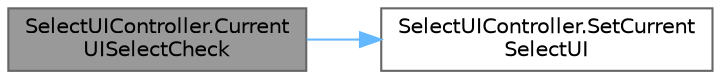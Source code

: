 digraph "SelectUIController.CurrentUISelectCheck"
{
 // LATEX_PDF_SIZE
  bgcolor="transparent";
  edge [fontname=Helvetica,fontsize=10,labelfontname=Helvetica,labelfontsize=10];
  node [fontname=Helvetica,fontsize=10,shape=box,height=0.2,width=0.4];
  rankdir="LR";
  Node1 [id="Node000001",label="SelectUIController.Current\lUISelectCheck",height=0.2,width=0.4,color="gray40", fillcolor="grey60", style="filled", fontcolor="black",tooltip=" "];
  Node1 -> Node2 [id="edge1_Node000001_Node000002",color="steelblue1",style="solid",tooltip=" "];
  Node2 [id="Node000002",label="SelectUIController.SetCurrent\lSelectUI",height=0.2,width=0.4,color="grey40", fillcolor="white", style="filled",URL="$class_select_u_i_controller.html#a249c887f3d648141e94af9e723ea9b8e",tooltip=" "];
}
